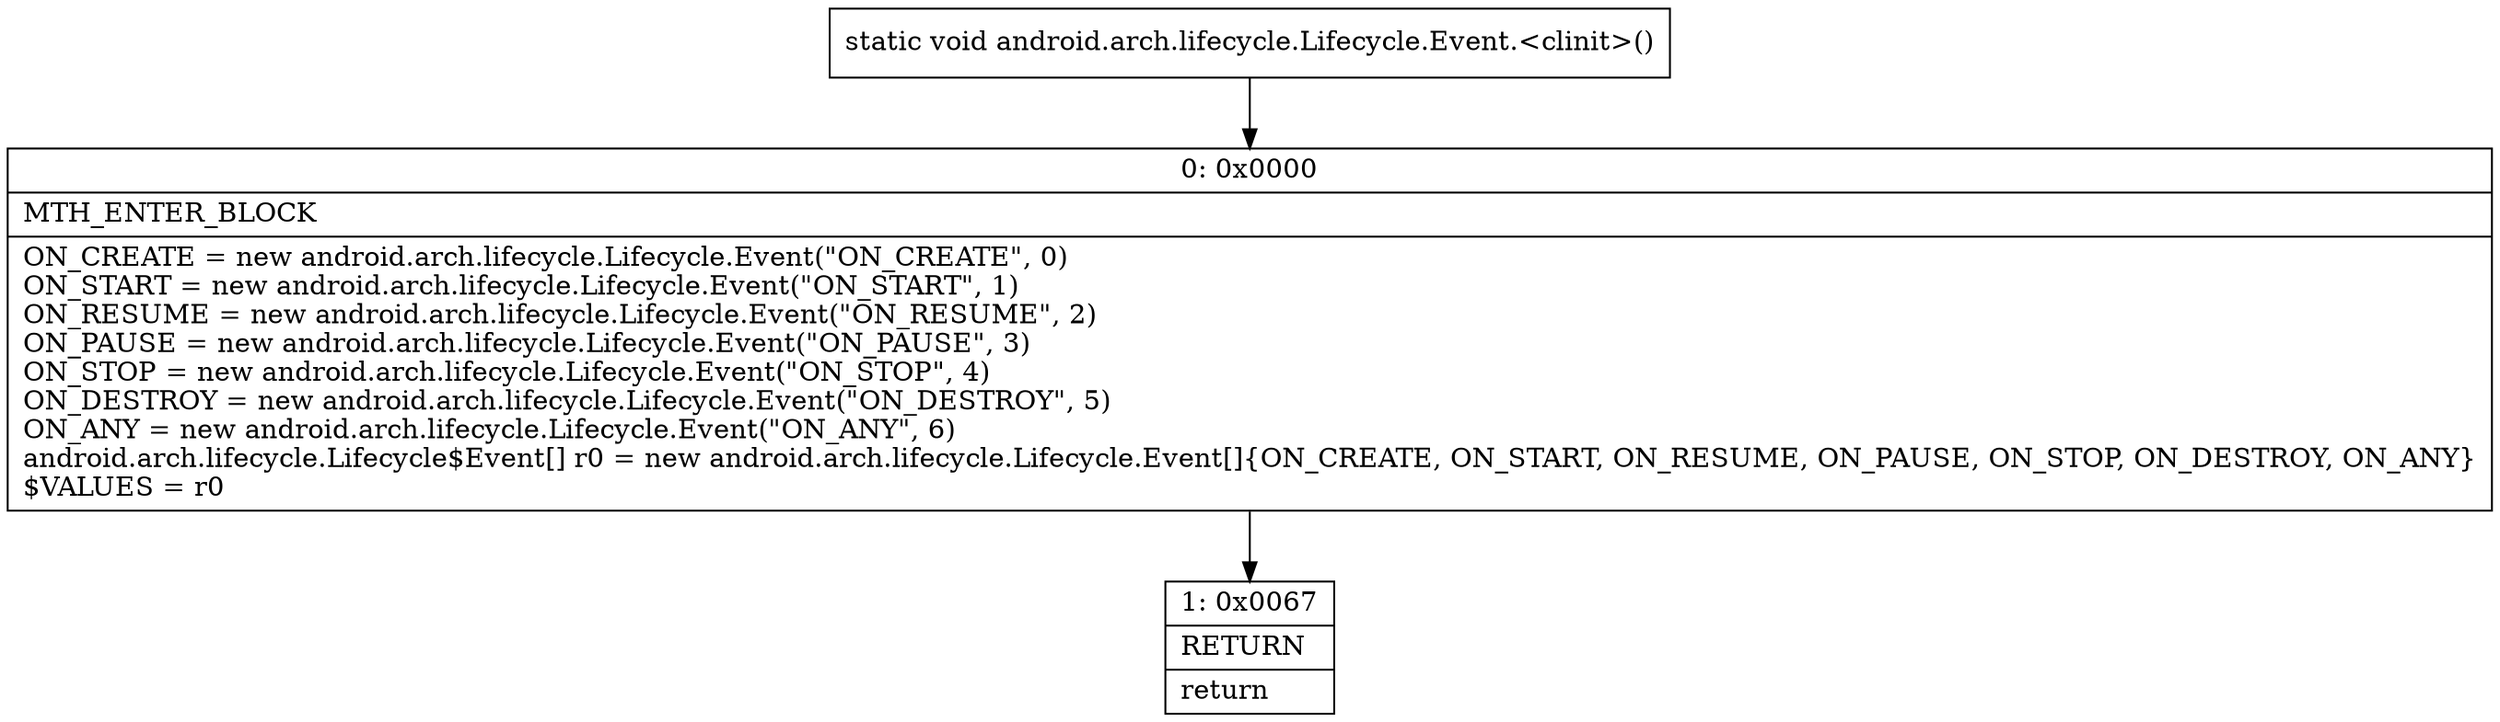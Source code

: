 digraph "CFG forandroid.arch.lifecycle.Lifecycle.Event.\<clinit\>()V" {
Node_0 [shape=record,label="{0\:\ 0x0000|MTH_ENTER_BLOCK\l|ON_CREATE = new android.arch.lifecycle.Lifecycle.Event(\"ON_CREATE\", 0)\lON_START = new android.arch.lifecycle.Lifecycle.Event(\"ON_START\", 1)\lON_RESUME = new android.arch.lifecycle.Lifecycle.Event(\"ON_RESUME\", 2)\lON_PAUSE = new android.arch.lifecycle.Lifecycle.Event(\"ON_PAUSE\", 3)\lON_STOP = new android.arch.lifecycle.Lifecycle.Event(\"ON_STOP\", 4)\lON_DESTROY = new android.arch.lifecycle.Lifecycle.Event(\"ON_DESTROY\", 5)\lON_ANY = new android.arch.lifecycle.Lifecycle.Event(\"ON_ANY\", 6)\landroid.arch.lifecycle.Lifecycle$Event[] r0 = new android.arch.lifecycle.Lifecycle.Event[]\{ON_CREATE, ON_START, ON_RESUME, ON_PAUSE, ON_STOP, ON_DESTROY, ON_ANY\}\l$VALUES = r0\l}"];
Node_1 [shape=record,label="{1\:\ 0x0067|RETURN\l|return\l}"];
MethodNode[shape=record,label="{static void android.arch.lifecycle.Lifecycle.Event.\<clinit\>() }"];
MethodNode -> Node_0;
Node_0 -> Node_1;
}

